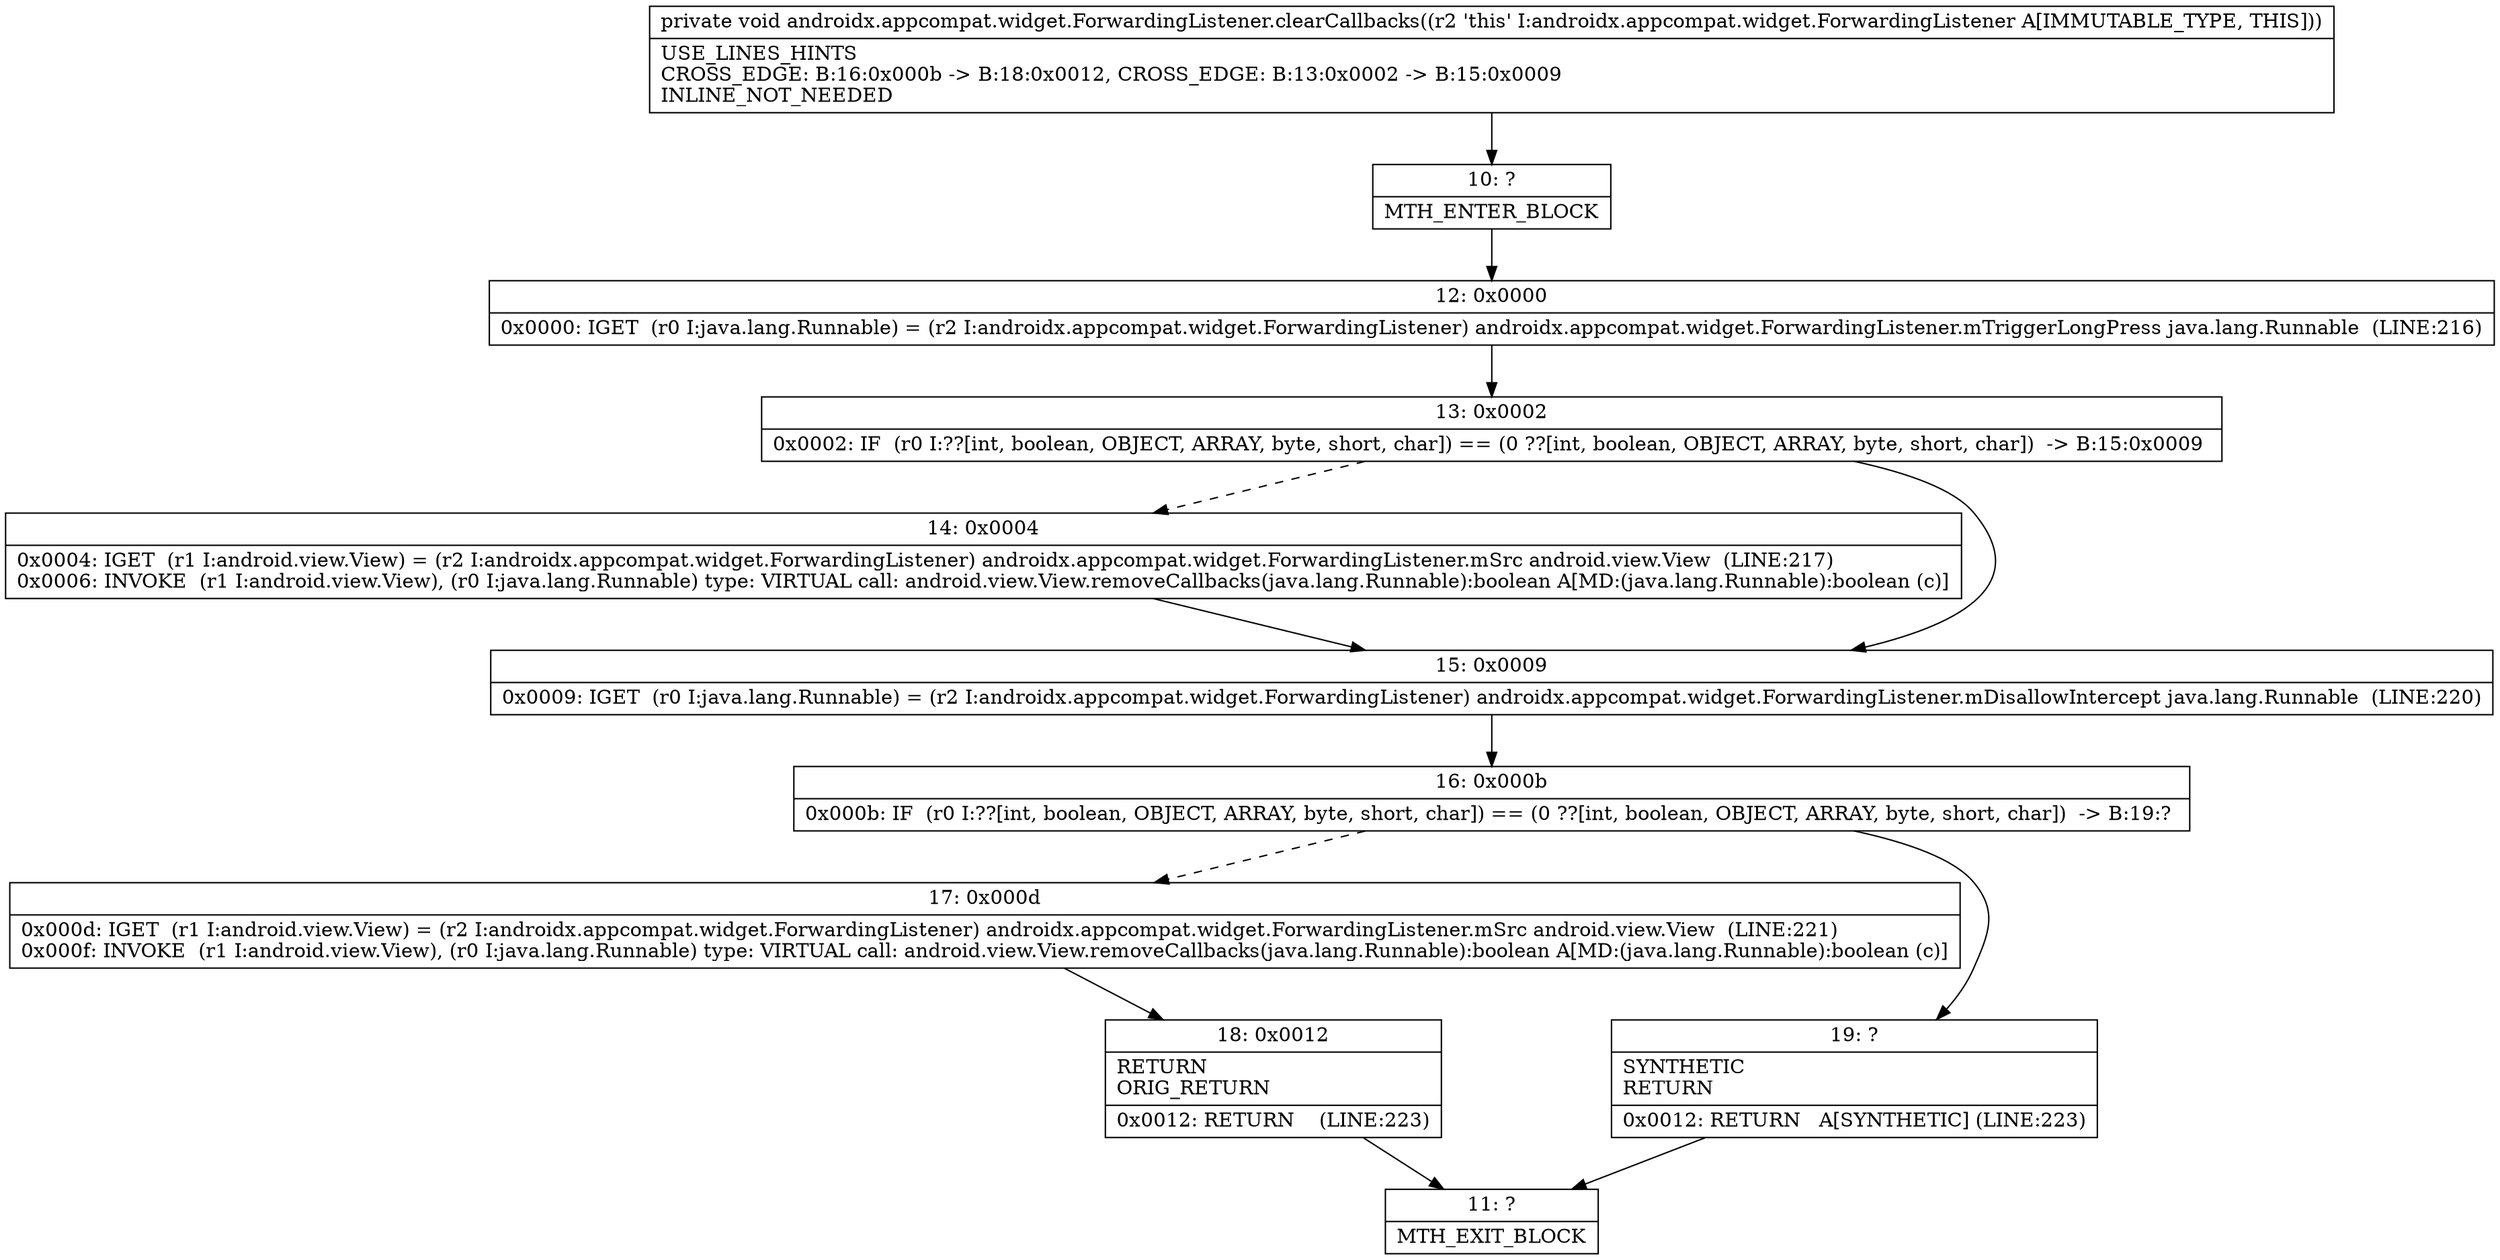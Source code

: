 digraph "CFG forandroidx.appcompat.widget.ForwardingListener.clearCallbacks()V" {
Node_10 [shape=record,label="{10\:\ ?|MTH_ENTER_BLOCK\l}"];
Node_12 [shape=record,label="{12\:\ 0x0000|0x0000: IGET  (r0 I:java.lang.Runnable) = (r2 I:androidx.appcompat.widget.ForwardingListener) androidx.appcompat.widget.ForwardingListener.mTriggerLongPress java.lang.Runnable  (LINE:216)\l}"];
Node_13 [shape=record,label="{13\:\ 0x0002|0x0002: IF  (r0 I:??[int, boolean, OBJECT, ARRAY, byte, short, char]) == (0 ??[int, boolean, OBJECT, ARRAY, byte, short, char])  \-\> B:15:0x0009 \l}"];
Node_14 [shape=record,label="{14\:\ 0x0004|0x0004: IGET  (r1 I:android.view.View) = (r2 I:androidx.appcompat.widget.ForwardingListener) androidx.appcompat.widget.ForwardingListener.mSrc android.view.View  (LINE:217)\l0x0006: INVOKE  (r1 I:android.view.View), (r0 I:java.lang.Runnable) type: VIRTUAL call: android.view.View.removeCallbacks(java.lang.Runnable):boolean A[MD:(java.lang.Runnable):boolean (c)]\l}"];
Node_15 [shape=record,label="{15\:\ 0x0009|0x0009: IGET  (r0 I:java.lang.Runnable) = (r2 I:androidx.appcompat.widget.ForwardingListener) androidx.appcompat.widget.ForwardingListener.mDisallowIntercept java.lang.Runnable  (LINE:220)\l}"];
Node_16 [shape=record,label="{16\:\ 0x000b|0x000b: IF  (r0 I:??[int, boolean, OBJECT, ARRAY, byte, short, char]) == (0 ??[int, boolean, OBJECT, ARRAY, byte, short, char])  \-\> B:19:? \l}"];
Node_17 [shape=record,label="{17\:\ 0x000d|0x000d: IGET  (r1 I:android.view.View) = (r2 I:androidx.appcompat.widget.ForwardingListener) androidx.appcompat.widget.ForwardingListener.mSrc android.view.View  (LINE:221)\l0x000f: INVOKE  (r1 I:android.view.View), (r0 I:java.lang.Runnable) type: VIRTUAL call: android.view.View.removeCallbacks(java.lang.Runnable):boolean A[MD:(java.lang.Runnable):boolean (c)]\l}"];
Node_18 [shape=record,label="{18\:\ 0x0012|RETURN\lORIG_RETURN\l|0x0012: RETURN    (LINE:223)\l}"];
Node_11 [shape=record,label="{11\:\ ?|MTH_EXIT_BLOCK\l}"];
Node_19 [shape=record,label="{19\:\ ?|SYNTHETIC\lRETURN\l|0x0012: RETURN   A[SYNTHETIC] (LINE:223)\l}"];
MethodNode[shape=record,label="{private void androidx.appcompat.widget.ForwardingListener.clearCallbacks((r2 'this' I:androidx.appcompat.widget.ForwardingListener A[IMMUTABLE_TYPE, THIS]))  | USE_LINES_HINTS\lCROSS_EDGE: B:16:0x000b \-\> B:18:0x0012, CROSS_EDGE: B:13:0x0002 \-\> B:15:0x0009\lINLINE_NOT_NEEDED\l}"];
MethodNode -> Node_10;Node_10 -> Node_12;
Node_12 -> Node_13;
Node_13 -> Node_14[style=dashed];
Node_13 -> Node_15;
Node_14 -> Node_15;
Node_15 -> Node_16;
Node_16 -> Node_17[style=dashed];
Node_16 -> Node_19;
Node_17 -> Node_18;
Node_18 -> Node_11;
Node_19 -> Node_11;
}

